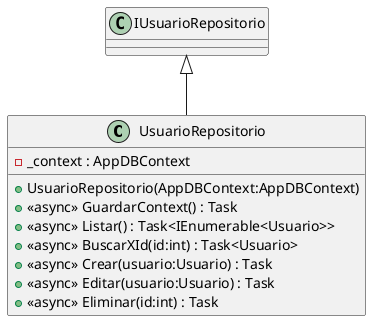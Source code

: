 @startuml
class UsuarioRepositorio {
    - _context : AppDBContext
    + UsuarioRepositorio(AppDBContext:AppDBContext)
    + <<async>> GuardarContext() : Task
    + <<async>> Listar() : Task<IEnumerable<Usuario>>
    + <<async>> BuscarXId(id:int) : Task<Usuario>
    + <<async>> Crear(usuario:Usuario) : Task
    + <<async>> Editar(usuario:Usuario) : Task
    + <<async>> Eliminar(id:int) : Task
}
IUsuarioRepositorio <|-- UsuarioRepositorio
@enduml
